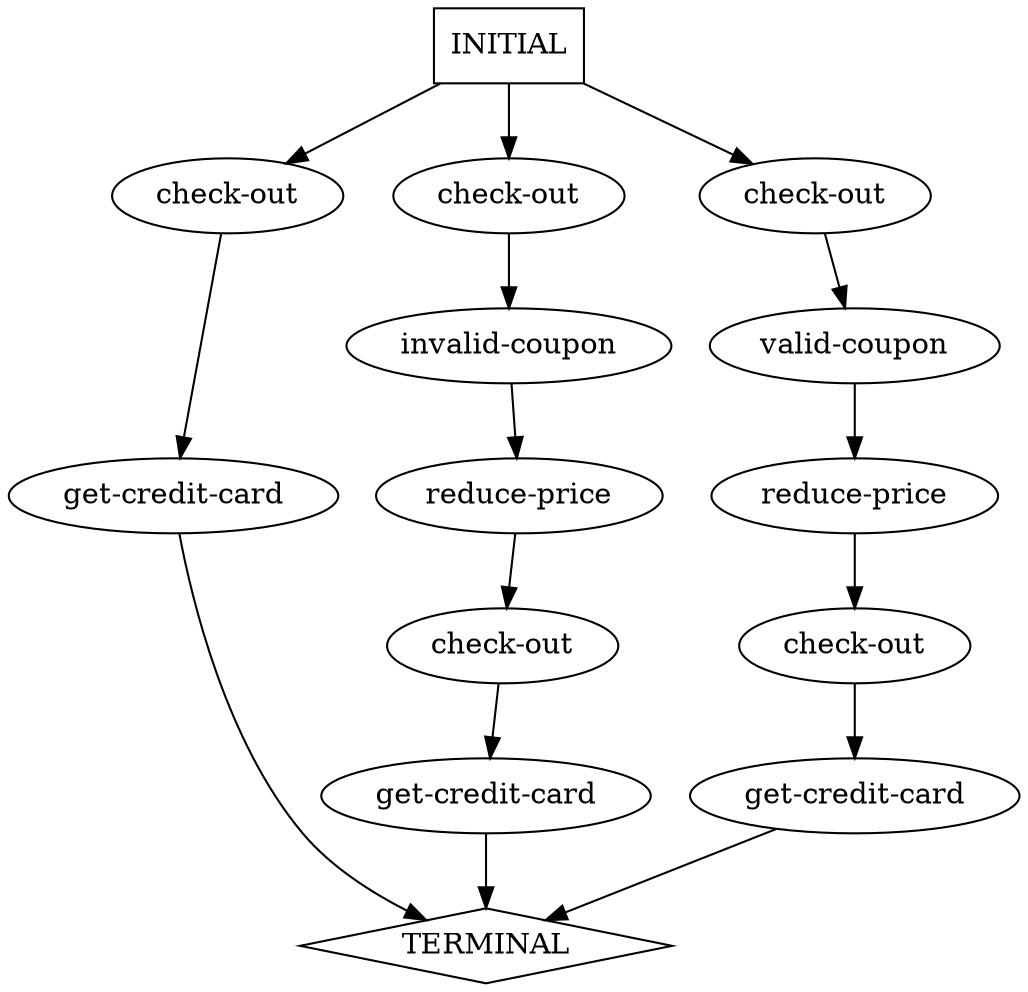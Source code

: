 digraph G {
  0 [label="check-out"];
  1 [label="check-out"];
  2 [label="check-out"];
  3 [label="check-out"];
  4 [label="check-out"];
  5 [label="get-credit-card"];
  6 [label="get-credit-card"];
  7 [label="get-credit-card"];
  8 [label="invalid-coupon"];
  9 [label="reduce-price"];
  10 [label="reduce-price"];
  11 [label="valid-coupon"];
  12 [label="TERMINAL",shape=diamond];
  13 [label="INITIAL",shape=box];
0->5 [];
1->7 [];
2->6 [];
3->8 [];
4->11 [];
5->12 [];
6->12 [];
7->12 [];
8->10 [];
9->1 [];
10->2 [];
11->9 [];
13->3 [];
13->4 [];
13->0 [];
}
